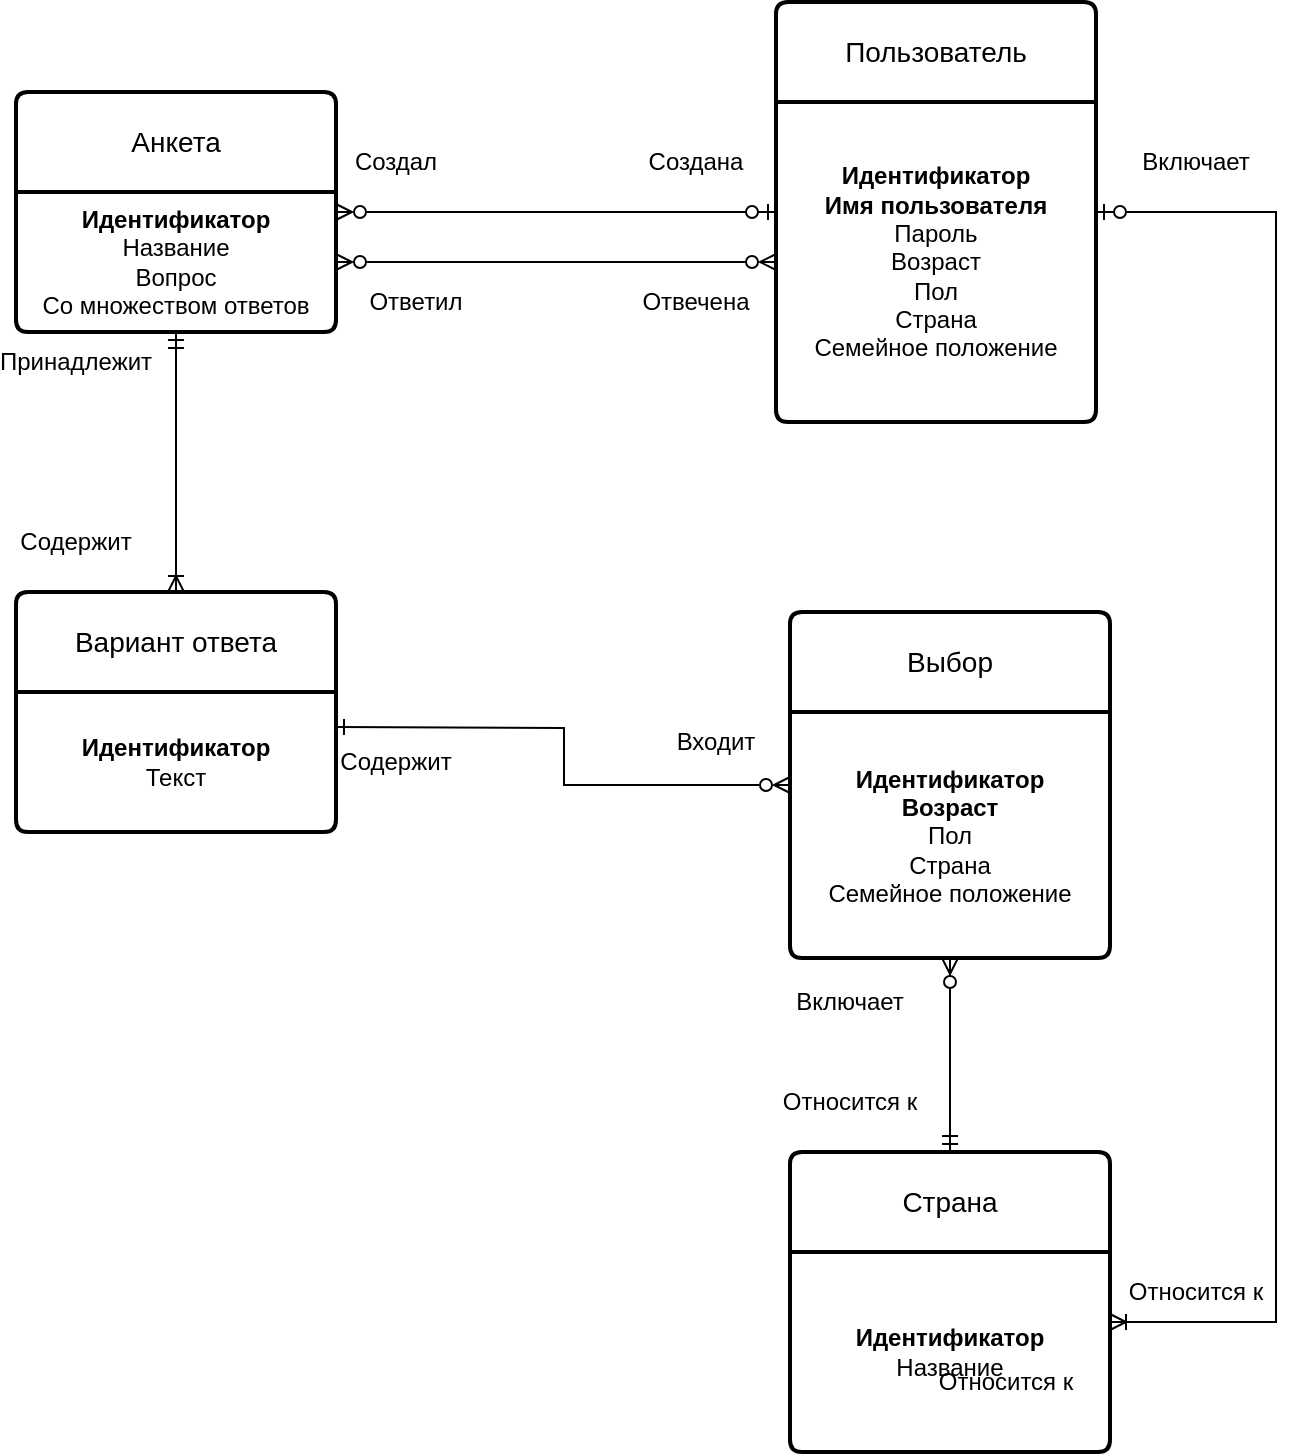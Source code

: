 <mxfile version="22.0.8" type="device">
  <diagram name="Страница — 1" id="f6hGEiqehWqJjm9D5Dt2">
    <mxGraphModel dx="1687" dy="918" grid="1" gridSize="10" guides="1" tooltips="1" connect="1" arrows="1" fold="1" page="1" pageScale="1" pageWidth="827" pageHeight="1169" math="0" shadow="0">
      <root>
        <mxCell id="0" />
        <mxCell id="1" parent="0" />
        <mxCell id="mOeBLPz5S-SCBiEGiSE0-185" value="" style="fontSize=12;html=1;endArrow=ERzeroToMany;startArrow=ERzeroToOne;rounded=0;edgeStyle=orthogonalEdgeStyle;endFill=0;" parent="1" source="IHsD0iHe8wTYc-eBTpQk-1" target="mOeBLPz5S-SCBiEGiSE0-186" edge="1">
          <mxGeometry width="100" height="100" relative="1" as="geometry">
            <mxPoint x="120" y="125" as="sourcePoint" />
            <mxPoint x="360" y="465" as="targetPoint" />
          </mxGeometry>
        </mxCell>
        <mxCell id="mOeBLPz5S-SCBiEGiSE0-186" value="Анкета" style="swimlane;childLayout=stackLayout;horizontal=1;startSize=50;horizontalStack=0;rounded=1;fontSize=14;fontStyle=0;strokeWidth=2;resizeParent=0;resizeLast=1;shadow=0;dashed=0;align=center;arcSize=4;whiteSpace=wrap;html=1;" parent="1" vertex="1">
          <mxGeometry x="40" y="205" width="160" height="120" as="geometry" />
        </mxCell>
        <mxCell id="mOeBLPz5S-SCBiEGiSE0-223" value="&lt;b style=&quot;border-color: var(--border-color); text-align: left;&quot;&gt;Идентификатор&lt;/b&gt;&lt;br style=&quot;border-color: var(--border-color); text-align: left;&quot;&gt;Название&lt;br style=&quot;border-color: var(--border-color); text-align: left;&quot;&gt;&lt;span style=&quot;text-align: left;&quot;&gt;Вопрос&lt;br&gt;Со множеством ответов&lt;br&gt;&lt;/span&gt;" style="text;html=1;strokeColor=none;fillColor=none;align=center;verticalAlign=middle;whiteSpace=wrap;rounded=0;" parent="mOeBLPz5S-SCBiEGiSE0-186" vertex="1">
          <mxGeometry y="50" width="160" height="70" as="geometry" />
        </mxCell>
        <mxCell id="mOeBLPz5S-SCBiEGiSE0-190" value="Вариант ответа" style="swimlane;childLayout=stackLayout;horizontal=1;startSize=50;horizontalStack=0;rounded=1;fontSize=14;fontStyle=0;strokeWidth=2;resizeParent=0;resizeLast=1;shadow=0;dashed=0;align=center;arcSize=4;whiteSpace=wrap;html=1;" parent="1" vertex="1">
          <mxGeometry x="40" y="455" width="160" height="120" as="geometry" />
        </mxCell>
        <mxCell id="mOeBLPz5S-SCBiEGiSE0-225" value="&lt;span style=&quot;border-color: var(--border-color); text-align: left;&quot;&gt;&lt;b&gt;Идентификатор&lt;/b&gt;&lt;br&gt;Текст&lt;br&gt;&lt;/span&gt;" style="text;html=1;strokeColor=none;fillColor=none;align=center;verticalAlign=middle;whiteSpace=wrap;rounded=0;" parent="mOeBLPz5S-SCBiEGiSE0-190" vertex="1">
          <mxGeometry y="50" width="160" height="70" as="geometry" />
        </mxCell>
        <mxCell id="mOeBLPz5S-SCBiEGiSE0-201" value="" style="fontSize=12;html=1;endArrow=ERoneToMany;startArrow=ERmandOne;rounded=0;exitX=0.5;exitY=1;exitDx=0;exitDy=0;entryX=0.5;entryY=0;entryDx=0;entryDy=0;" parent="1" source="mOeBLPz5S-SCBiEGiSE0-223" target="mOeBLPz5S-SCBiEGiSE0-190" edge="1">
          <mxGeometry width="100" height="100" relative="1" as="geometry">
            <mxPoint x="120" y="315" as="sourcePoint" />
            <mxPoint x="350" y="295" as="targetPoint" />
          </mxGeometry>
        </mxCell>
        <mxCell id="mOeBLPz5S-SCBiEGiSE0-206" value="Выбор" style="swimlane;childLayout=stackLayout;horizontal=1;startSize=50;horizontalStack=0;rounded=1;fontSize=14;fontStyle=0;strokeWidth=2;resizeParent=0;resizeLast=1;shadow=0;dashed=0;align=center;arcSize=4;whiteSpace=wrap;html=1;" parent="1" vertex="1">
          <mxGeometry x="427" y="465" width="160" height="173" as="geometry" />
        </mxCell>
        <mxCell id="mOeBLPz5S-SCBiEGiSE0-226" value="&lt;b style=&quot;border-color: var(--border-color); text-align: left;&quot;&gt;Идентификатор&lt;br&gt;Возраст&lt;br style=&quot;border-color: var(--border-color); font-weight: 400;&quot;&gt;&lt;span style=&quot;font-weight: 400;&quot;&gt;Пол&lt;/span&gt;&lt;br style=&quot;border-color: var(--border-color); font-weight: 400;&quot;&gt;&lt;span style=&quot;font-weight: 400;&quot;&gt;Страна&lt;/span&gt;&lt;br style=&quot;border-color: var(--border-color); font-weight: 400;&quot;&gt;&lt;span style=&quot;font-weight: 400;&quot;&gt;Семейное положение&lt;/span&gt;&lt;br&gt;&lt;/b&gt;" style="text;html=1;strokeColor=none;fillColor=none;align=center;verticalAlign=middle;whiteSpace=wrap;rounded=0;" parent="mOeBLPz5S-SCBiEGiSE0-206" vertex="1">
          <mxGeometry y="50" width="160" height="123" as="geometry" />
        </mxCell>
        <mxCell id="mOeBLPz5S-SCBiEGiSE0-209" value="" style="edgeStyle=orthogonalEdgeStyle;fontSize=12;html=1;endArrow=ERzeroToMany;startArrow=ERmandOne;rounded=0;entryX=0.5;entryY=1;entryDx=0;entryDy=0;" parent="1" source="YNQnkvY1Ib5eSyqd-u5m-1" target="mOeBLPz5S-SCBiEGiSE0-226" edge="1">
          <mxGeometry width="100" height="100" relative="1" as="geometry">
            <mxPoint x="420" y="665" as="sourcePoint" />
            <mxPoint x="310" y="575" as="targetPoint" />
          </mxGeometry>
        </mxCell>
        <mxCell id="mOeBLPz5S-SCBiEGiSE0-210" value="" style="edgeStyle=orthogonalEdgeStyle;fontSize=12;html=1;endArrow=ERzeroToMany;startArrow=ERone;rounded=0;exitX=1;exitY=0.25;exitDx=0;exitDy=0;entryX=0;entryY=0.5;entryDx=0;entryDy=0;endFill=0;startFill=0;" parent="1" target="mOeBLPz5S-SCBiEGiSE0-206" edge="1">
          <mxGeometry width="100" height="100" relative="1" as="geometry">
            <mxPoint x="200" y="522.5" as="sourcePoint" />
            <mxPoint x="270" y="523" as="targetPoint" />
          </mxGeometry>
        </mxCell>
        <mxCell id="UIpKedmihriB20lezXgJ-1" value="Создана" style="text;html=1;strokeColor=none;fillColor=none;align=center;verticalAlign=middle;whiteSpace=wrap;rounded=0;" parent="1" vertex="1">
          <mxGeometry x="340" y="225" width="80" height="30" as="geometry" />
        </mxCell>
        <mxCell id="UIpKedmihriB20lezXgJ-2" value="Создал" style="text;html=1;strokeColor=none;fillColor=none;align=center;verticalAlign=middle;whiteSpace=wrap;rounded=0;" parent="1" vertex="1">
          <mxGeometry x="200" y="225" width="60" height="30" as="geometry" />
        </mxCell>
        <mxCell id="UIpKedmihriB20lezXgJ-8" value="Содержит" style="text;html=1;strokeColor=none;fillColor=none;align=center;verticalAlign=middle;whiteSpace=wrap;rounded=0;" parent="1" vertex="1">
          <mxGeometry x="40" y="415" width="60" height="30" as="geometry" />
        </mxCell>
        <mxCell id="UIpKedmihriB20lezXgJ-9" value="Принадлежит" style="text;html=1;strokeColor=none;fillColor=none;align=center;verticalAlign=middle;whiteSpace=wrap;rounded=0;" parent="1" vertex="1">
          <mxGeometry x="40" y="325" width="60" height="30" as="geometry" />
        </mxCell>
        <mxCell id="UIpKedmihriB20lezXgJ-14" value="Входит" style="text;html=1;strokeColor=none;fillColor=none;align=center;verticalAlign=middle;whiteSpace=wrap;rounded=0;" parent="1" vertex="1">
          <mxGeometry x="360" y="515" width="60" height="30" as="geometry" />
        </mxCell>
        <mxCell id="UIpKedmihriB20lezXgJ-16" value="Содержит" style="text;html=1;strokeColor=none;fillColor=none;align=center;verticalAlign=middle;whiteSpace=wrap;rounded=0;" parent="1" vertex="1">
          <mxGeometry x="200" y="525" width="60" height="30" as="geometry" />
        </mxCell>
        <mxCell id="YNQnkvY1Ib5eSyqd-u5m-1" value="Страна" style="swimlane;childLayout=stackLayout;horizontal=1;startSize=50;horizontalStack=0;rounded=1;fontSize=14;fontStyle=0;strokeWidth=2;resizeParent=0;resizeLast=1;shadow=0;dashed=0;align=center;arcSize=4;whiteSpace=wrap;html=1;" parent="1" vertex="1">
          <mxGeometry x="427" y="735" width="160" height="150" as="geometry" />
        </mxCell>
        <mxCell id="YNQnkvY1Ib5eSyqd-u5m-2" value="&lt;span style=&quot;border-color: var(--border-color); text-align: left;&quot;&gt;&lt;b&gt;Идентификатор&lt;/b&gt;&lt;br&gt;Название&lt;br&gt;&lt;/span&gt;" style="text;html=1;strokeColor=none;fillColor=none;align=center;verticalAlign=middle;whiteSpace=wrap;rounded=0;" parent="YNQnkvY1Ib5eSyqd-u5m-1" vertex="1">
          <mxGeometry y="50" width="160" height="100" as="geometry" />
        </mxCell>
        <mxCell id="YNQnkvY1Ib5eSyqd-u5m-3" style="edgeStyle=orthogonalEdgeStyle;rounded=0;orthogonalLoop=1;jettySize=auto;html=1;startArrow=ERzeroToOne;startFill=0;endArrow=ERoneToMany;endFill=0;" parent="1" source="IHsD0iHe8wTYc-eBTpQk-1" target="YNQnkvY1Ib5eSyqd-u5m-1" edge="1">
          <mxGeometry relative="1" as="geometry">
            <mxPoint x="420" y="815" as="sourcePoint" />
            <Array as="points">
              <mxPoint x="670" y="265" />
              <mxPoint x="670" y="820" />
            </Array>
          </mxGeometry>
        </mxCell>
        <mxCell id="YNQnkvY1Ib5eSyqd-u5m-4" value="Включает" style="text;html=1;strokeColor=none;fillColor=none;align=center;verticalAlign=middle;whiteSpace=wrap;rounded=0;" parent="1" vertex="1">
          <mxGeometry x="600" y="225" width="60" height="30" as="geometry" />
        </mxCell>
        <mxCell id="YNQnkvY1Ib5eSyqd-u5m-5" value="Относится к" style="text;html=1;strokeColor=none;fillColor=none;align=center;verticalAlign=middle;whiteSpace=wrap;rounded=0;" parent="1" vertex="1">
          <mxGeometry x="500" y="835" width="70" height="30" as="geometry" />
        </mxCell>
        <mxCell id="IHsD0iHe8wTYc-eBTpQk-1" value="Пользователь" style="swimlane;childLayout=stackLayout;horizontal=1;startSize=50;horizontalStack=0;rounded=1;fontSize=14;fontStyle=0;strokeWidth=2;resizeParent=0;resizeLast=1;shadow=0;dashed=0;align=center;arcSize=4;whiteSpace=wrap;html=1;" vertex="1" parent="1">
          <mxGeometry x="420" y="160" width="160" height="210" as="geometry" />
        </mxCell>
        <mxCell id="IHsD0iHe8wTYc-eBTpQk-2" value="&lt;span style=&quot;border-color: var(--border-color); text-align: left;&quot;&gt;&lt;b&gt;Идентификатор&lt;br&gt;&lt;/b&gt;&lt;b style=&quot;border-color: var(--border-color); text-align: center;&quot;&gt;Имя пользователя&lt;/b&gt;&lt;br style=&quot;border-color: var(--border-color); text-align: center;&quot;&gt;Пароль&lt;br&gt;Возраст&lt;br&gt;Пол&lt;br&gt;Страна&lt;br&gt;Семейное положение&lt;br&gt;&lt;/span&gt;" style="text;html=1;strokeColor=none;fillColor=none;align=center;verticalAlign=middle;whiteSpace=wrap;rounded=0;" vertex="1" parent="IHsD0iHe8wTYc-eBTpQk-1">
          <mxGeometry y="50" width="160" height="160" as="geometry" />
        </mxCell>
        <mxCell id="IHsD0iHe8wTYc-eBTpQk-3" value="Включает" style="text;html=1;strokeColor=none;fillColor=none;align=center;verticalAlign=middle;whiteSpace=wrap;rounded=0;" vertex="1" parent="1">
          <mxGeometry x="427" y="645" width="60" height="30" as="geometry" />
        </mxCell>
        <mxCell id="IHsD0iHe8wTYc-eBTpQk-4" value="Относится к" style="text;html=1;strokeColor=none;fillColor=none;align=center;verticalAlign=middle;whiteSpace=wrap;rounded=0;" vertex="1" parent="1">
          <mxGeometry x="422" y="695" width="70" height="30" as="geometry" />
        </mxCell>
        <mxCell id="IHsD0iHe8wTYc-eBTpQk-5" value="" style="endArrow=ERzeroToMany;html=1;rounded=0;edgeStyle=orthogonalEdgeStyle;startArrow=ERzeroToMany;startFill=0;endFill=0;" edge="1" parent="1" source="mOeBLPz5S-SCBiEGiSE0-186" target="IHsD0iHe8wTYc-eBTpQk-2">
          <mxGeometry width="50" height="50" relative="1" as="geometry">
            <mxPoint x="220" y="465" as="sourcePoint" />
            <mxPoint x="270" y="415" as="targetPoint" />
            <Array as="points">
              <mxPoint x="260" y="290" />
              <mxPoint x="260" y="290" />
            </Array>
          </mxGeometry>
        </mxCell>
        <mxCell id="IHsD0iHe8wTYc-eBTpQk-6" value="Ответил" style="text;html=1;strokeColor=none;fillColor=none;align=center;verticalAlign=middle;whiteSpace=wrap;rounded=0;" vertex="1" parent="1">
          <mxGeometry x="210" y="295" width="60" height="30" as="geometry" />
        </mxCell>
        <mxCell id="IHsD0iHe8wTYc-eBTpQk-7" value="Отвечена" style="text;html=1;strokeColor=none;fillColor=none;align=center;verticalAlign=middle;whiteSpace=wrap;rounded=0;" vertex="1" parent="1">
          <mxGeometry x="350" y="295" width="60" height="30" as="geometry" />
        </mxCell>
        <mxCell id="IHsD0iHe8wTYc-eBTpQk-8" value="Относится к" style="text;html=1;strokeColor=none;fillColor=none;align=center;verticalAlign=middle;whiteSpace=wrap;rounded=0;" vertex="1" parent="1">
          <mxGeometry x="595" y="790" width="70" height="30" as="geometry" />
        </mxCell>
      </root>
    </mxGraphModel>
  </diagram>
</mxfile>
